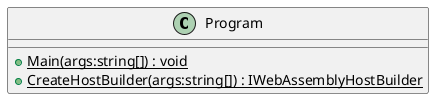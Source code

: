 @startuml
class Program {
    + {static} Main(args:string[]) : void
    + {static} CreateHostBuilder(args:string[]) : IWebAssemblyHostBuilder
}
@enduml
